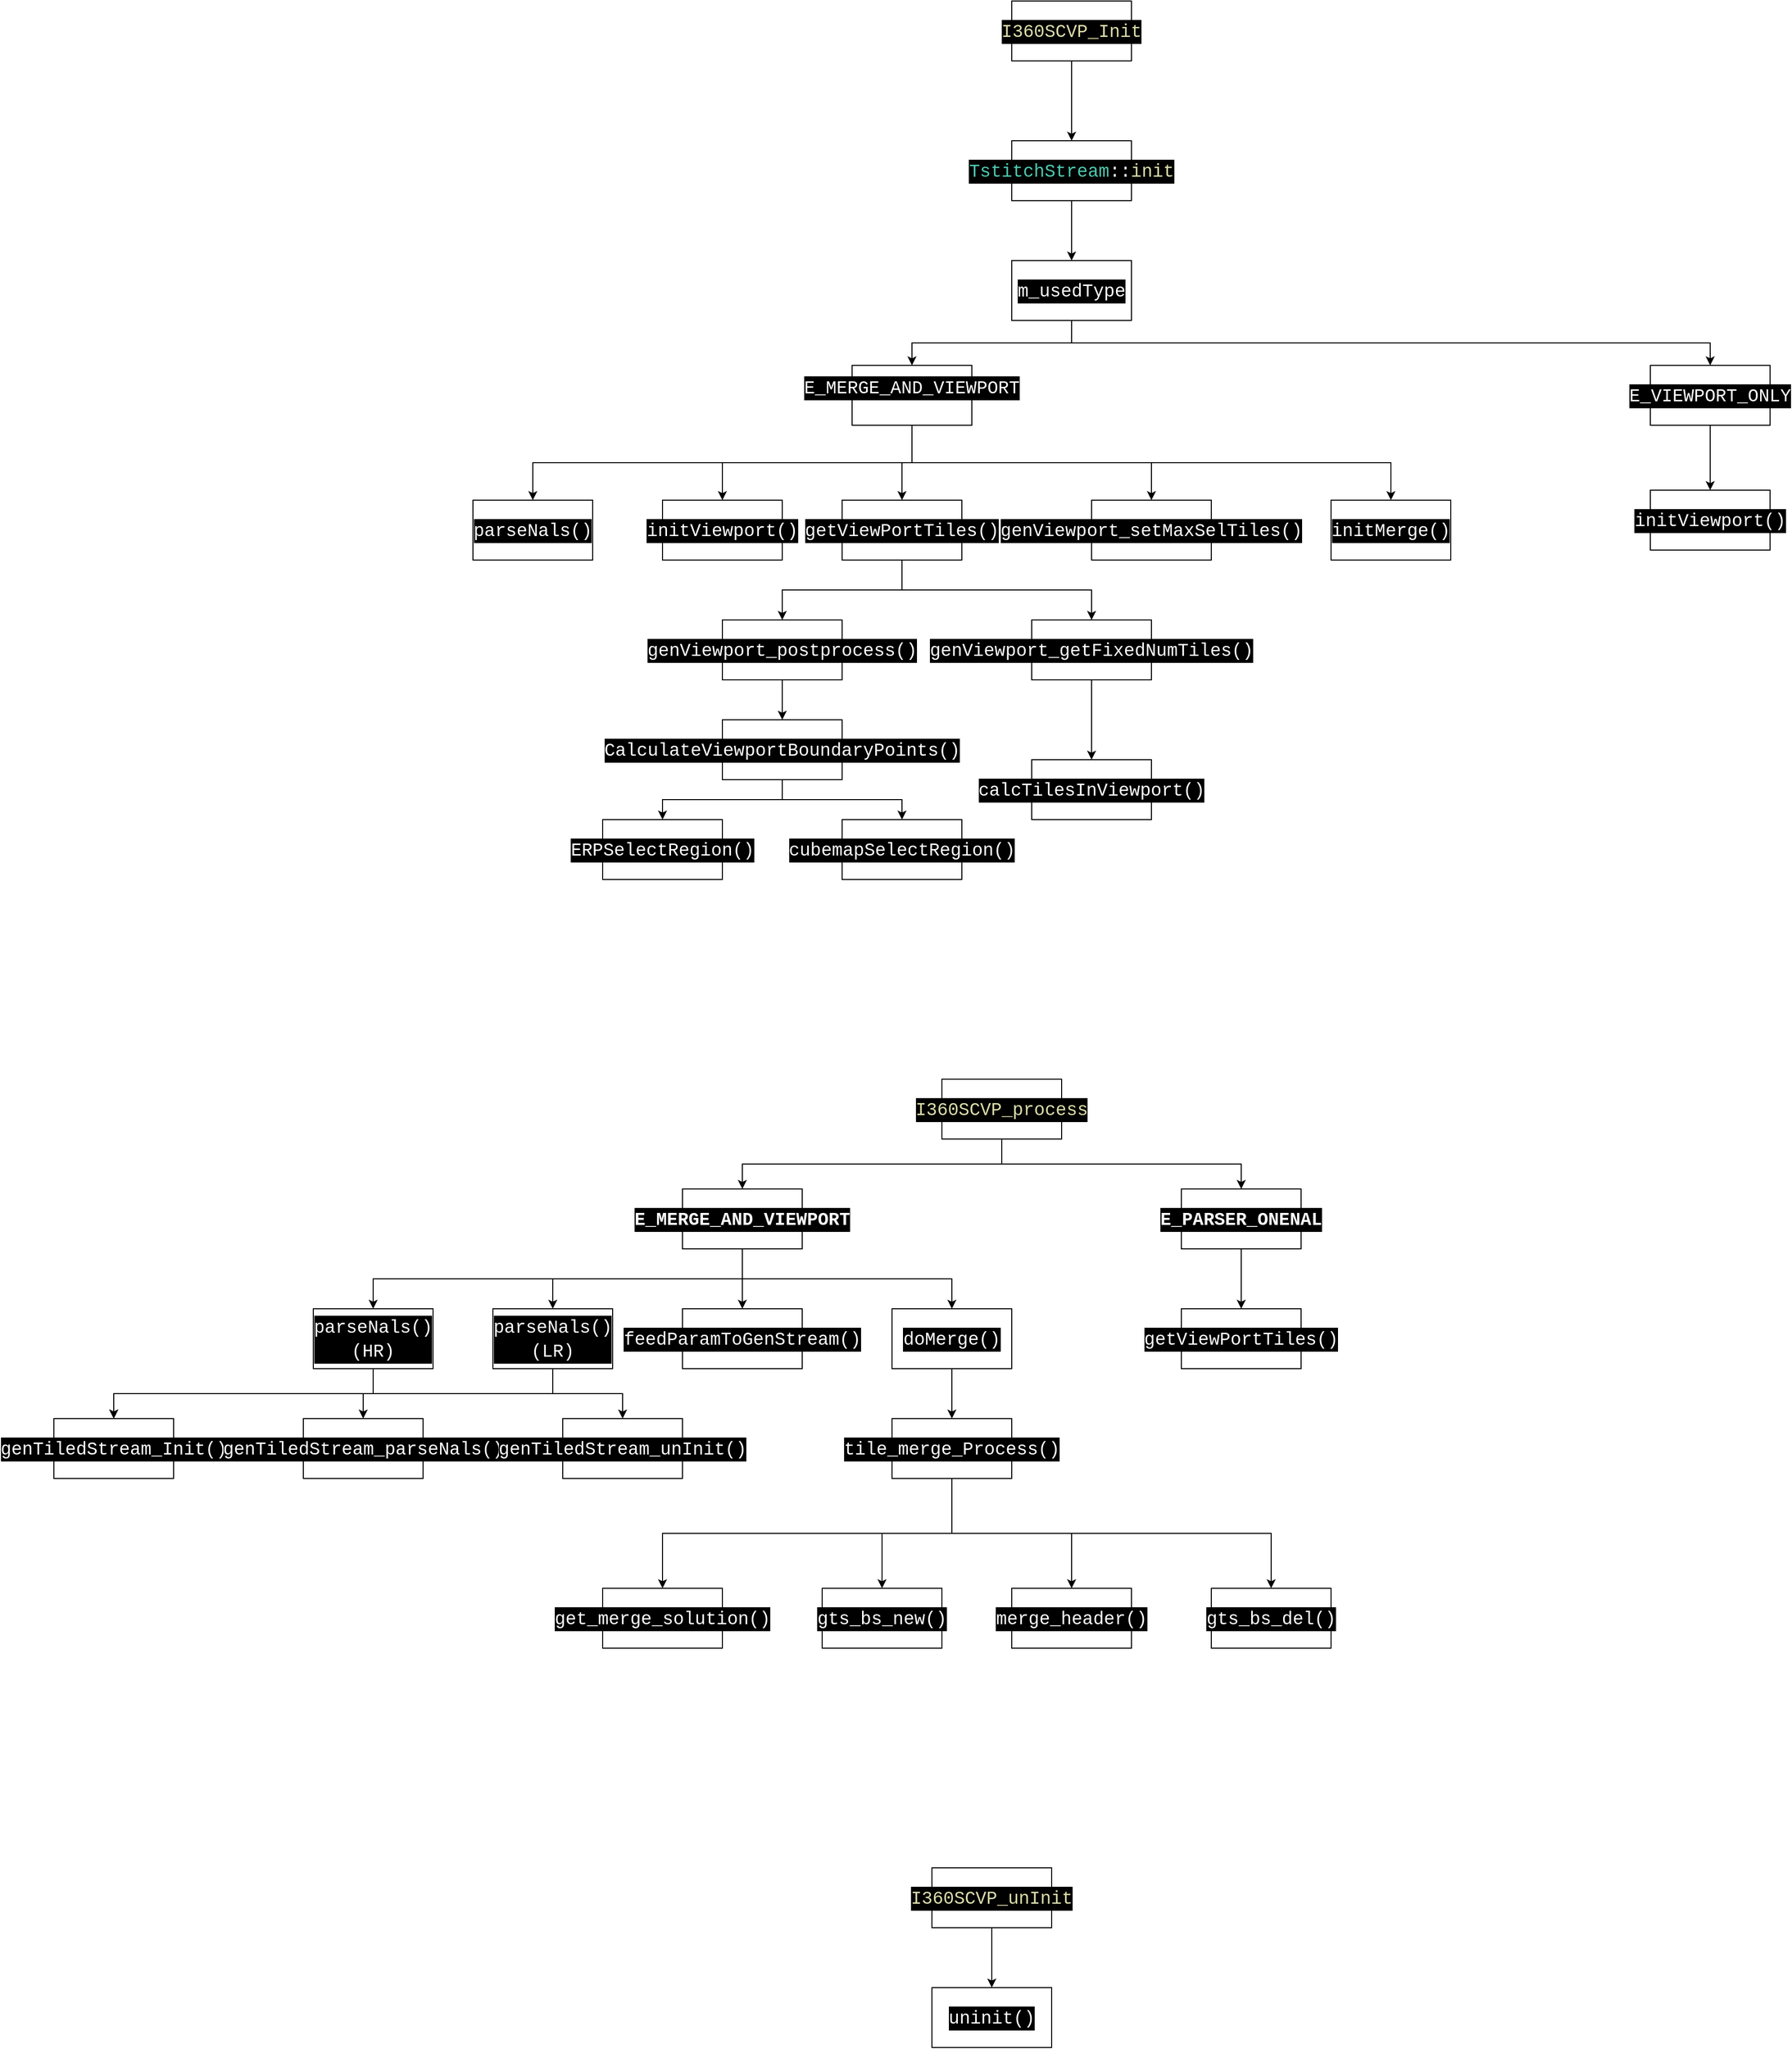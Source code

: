 <mxfile version="20.7.4" type="device"><diagram id="vbDYfOIeYsJHxFKvEE2J" name="第 1 页"><mxGraphModel dx="2448" dy="528" grid="1" gridSize="10" guides="1" tooltips="1" connect="1" arrows="1" fold="1" page="1" pageScale="1" pageWidth="1654" pageHeight="2336" math="0" shadow="0"><root><mxCell id="0"/><mxCell id="1" parent="0"/><mxCell id="y4A2nREXIqGEgpeqsClH-30" style="edgeStyle=orthogonalEdgeStyle;rounded=0;orthogonalLoop=1;jettySize=auto;html=1;entryX=0.5;entryY=0;entryDx=0;entryDy=0;" edge="1" parent="1" source="y4A2nREXIqGEgpeqsClH-1" target="y4A2nREXIqGEgpeqsClH-2"><mxGeometry relative="1" as="geometry"/></mxCell><mxCell id="y4A2nREXIqGEgpeqsClH-1" value="&lt;div style=&quot;color: rgb(255, 255, 255); background-color: rgb(0, 0, 0); font-family: Consolas, &amp;quot;Courier New&amp;quot;, monospace; font-size: 18px; line-height: 24px;&quot;&gt;&lt;span style=&quot;color: #dcdcaa;&quot;&gt;I360SCVP_Init&lt;/span&gt;&lt;/div&gt;" style="rounded=0;whiteSpace=wrap;html=1;" vertex="1" parent="1"><mxGeometry x="740" y="120" width="120" height="60" as="geometry"/></mxCell><mxCell id="y4A2nREXIqGEgpeqsClH-29" style="edgeStyle=orthogonalEdgeStyle;rounded=0;orthogonalLoop=1;jettySize=auto;html=1;" edge="1" parent="1" source="y4A2nREXIqGEgpeqsClH-2" target="y4A2nREXIqGEgpeqsClH-3"><mxGeometry relative="1" as="geometry"/></mxCell><mxCell id="y4A2nREXIqGEgpeqsClH-2" value="&lt;div style=&quot;color: rgb(255, 255, 255); background-color: rgb(0, 0, 0); font-family: Consolas, &amp;quot;Courier New&amp;quot;, monospace; font-size: 18px; line-height: 24px;&quot;&gt;&lt;span style=&quot;color: #4ec9b0;&quot;&gt;TstitchStream&lt;/span&gt;::&lt;span style=&quot;color: #dcdcaa;&quot;&gt;init&lt;/span&gt;&lt;/div&gt;" style="rounded=0;whiteSpace=wrap;html=1;" vertex="1" parent="1"><mxGeometry x="740" y="260" width="120" height="60" as="geometry"/></mxCell><mxCell id="y4A2nREXIqGEgpeqsClH-26" style="edgeStyle=orthogonalEdgeStyle;rounded=0;orthogonalLoop=1;jettySize=auto;html=1;entryX=0.5;entryY=0;entryDx=0;entryDy=0;exitX=0.5;exitY=1;exitDx=0;exitDy=0;" edge="1" parent="1" source="y4A2nREXIqGEgpeqsClH-3" target="y4A2nREXIqGEgpeqsClH-4"><mxGeometry relative="1" as="geometry"/></mxCell><mxCell id="y4A2nREXIqGEgpeqsClH-33" style="edgeStyle=orthogonalEdgeStyle;rounded=0;orthogonalLoop=1;jettySize=auto;html=1;entryX=0.5;entryY=0;entryDx=0;entryDy=0;exitX=0.5;exitY=1;exitDx=0;exitDy=0;" edge="1" parent="1" source="y4A2nREXIqGEgpeqsClH-3" target="y4A2nREXIqGEgpeqsClH-31"><mxGeometry relative="1" as="geometry"/></mxCell><mxCell id="y4A2nREXIqGEgpeqsClH-3" value="&lt;div style=&quot;color: rgb(255, 255, 255); background-color: rgb(0, 0, 0); font-family: Consolas, &amp;quot;Courier New&amp;quot;, monospace; font-size: 18px; line-height: 24px;&quot;&gt;m_usedType&lt;/div&gt;" style="rounded=0;whiteSpace=wrap;html=1;" vertex="1" parent="1"><mxGeometry x="740" y="380" width="120" height="60" as="geometry"/></mxCell><mxCell id="y4A2nREXIqGEgpeqsClH-22" style="edgeStyle=orthogonalEdgeStyle;rounded=0;orthogonalLoop=1;jettySize=auto;html=1;exitX=0.5;exitY=1;exitDx=0;exitDy=0;" edge="1" parent="1" source="y4A2nREXIqGEgpeqsClH-4" target="y4A2nREXIqGEgpeqsClH-5"><mxGeometry relative="1" as="geometry"/></mxCell><mxCell id="y4A2nREXIqGEgpeqsClH-24" style="edgeStyle=orthogonalEdgeStyle;rounded=0;orthogonalLoop=1;jettySize=auto;html=1;entryX=0.5;entryY=0;entryDx=0;entryDy=0;" edge="1" parent="1" source="y4A2nREXIqGEgpeqsClH-4" target="y4A2nREXIqGEgpeqsClH-7"><mxGeometry relative="1" as="geometry"/></mxCell><mxCell id="y4A2nREXIqGEgpeqsClH-25" style="edgeStyle=orthogonalEdgeStyle;rounded=0;orthogonalLoop=1;jettySize=auto;html=1;exitX=0.5;exitY=1;exitDx=0;exitDy=0;" edge="1" parent="1" source="y4A2nREXIqGEgpeqsClH-4" target="y4A2nREXIqGEgpeqsClH-6"><mxGeometry relative="1" as="geometry"/></mxCell><mxCell id="y4A2nREXIqGEgpeqsClH-27" style="edgeStyle=orthogonalEdgeStyle;rounded=0;orthogonalLoop=1;jettySize=auto;html=1;entryX=0.5;entryY=0;entryDx=0;entryDy=0;exitX=0.5;exitY=1;exitDx=0;exitDy=0;" edge="1" parent="1" source="y4A2nREXIqGEgpeqsClH-4" target="y4A2nREXIqGEgpeqsClH-8"><mxGeometry relative="1" as="geometry"/></mxCell><mxCell id="y4A2nREXIqGEgpeqsClH-28" style="edgeStyle=orthogonalEdgeStyle;rounded=0;orthogonalLoop=1;jettySize=auto;html=1;entryX=0.5;entryY=0;entryDx=0;entryDy=0;exitX=0.5;exitY=1;exitDx=0;exitDy=0;" edge="1" parent="1" source="y4A2nREXIqGEgpeqsClH-4" target="y4A2nREXIqGEgpeqsClH-9"><mxGeometry relative="1" as="geometry"/></mxCell><mxCell id="y4A2nREXIqGEgpeqsClH-4" value="&#10;&lt;div style=&quot;color: rgb(255, 255, 255); background-color: rgb(0, 0, 0); font-family: Consolas, &amp;quot;Courier New&amp;quot;, monospace; font-weight: normal; font-size: 18px; line-height: 24px;&quot;&gt;&lt;div&gt;&lt;span style=&quot;color: #ffffff;&quot;&gt;E_MERGE_AND_VIEWPORT&lt;/span&gt;&lt;/div&gt;&lt;/div&gt;&#10;&#10;" style="whiteSpace=wrap;html=1;" vertex="1" parent="1"><mxGeometry x="580" y="485" width="120" height="60" as="geometry"/></mxCell><mxCell id="y4A2nREXIqGEgpeqsClH-5" value="&lt;div style=&quot;color: rgb(255, 255, 255); background-color: rgb(0, 0, 0); font-family: Consolas, &amp;quot;Courier New&amp;quot;, monospace; font-size: 18px; line-height: 24px;&quot;&gt;parseNals()&lt;/div&gt;" style="whiteSpace=wrap;html=1;" vertex="1" parent="1"><mxGeometry x="200" y="620" width="120" height="60" as="geometry"/></mxCell><mxCell id="y4A2nREXIqGEgpeqsClH-6" value="&lt;div style=&quot;color: rgb(255, 255, 255); background-color: rgb(0, 0, 0); font-family: Consolas, &amp;quot;Courier New&amp;quot;, monospace; font-size: 18px; line-height: 24px;&quot;&gt;initViewport()&lt;/div&gt;" style="whiteSpace=wrap;html=1;" vertex="1" parent="1"><mxGeometry x="390" y="620" width="120" height="60" as="geometry"/></mxCell><mxCell id="y4A2nREXIqGEgpeqsClH-19" style="edgeStyle=orthogonalEdgeStyle;rounded=0;orthogonalLoop=1;jettySize=auto;html=1;entryX=0.5;entryY=0;entryDx=0;entryDy=0;" edge="1" parent="1" source="y4A2nREXIqGEgpeqsClH-7" target="y4A2nREXIqGEgpeqsClH-10"><mxGeometry relative="1" as="geometry"/></mxCell><mxCell id="y4A2nREXIqGEgpeqsClH-20" style="edgeStyle=orthogonalEdgeStyle;rounded=0;orthogonalLoop=1;jettySize=auto;html=1;entryX=0.5;entryY=0;entryDx=0;entryDy=0;exitX=0.5;exitY=1;exitDx=0;exitDy=0;" edge="1" parent="1" source="y4A2nREXIqGEgpeqsClH-7" target="y4A2nREXIqGEgpeqsClH-11"><mxGeometry relative="1" as="geometry"/></mxCell><mxCell id="y4A2nREXIqGEgpeqsClH-7" value="&lt;div style=&quot;color: rgb(255, 255, 255); background-color: rgb(0, 0, 0); font-family: Consolas, &amp;quot;Courier New&amp;quot;, monospace; font-size: 18px; line-height: 24px;&quot;&gt;getViewPortTiles()&lt;/div&gt;" style="whiteSpace=wrap;html=1;" vertex="1" parent="1"><mxGeometry x="570" y="620" width="120" height="60" as="geometry"/></mxCell><mxCell id="y4A2nREXIqGEgpeqsClH-8" value="&lt;div style=&quot;color: rgb(255, 255, 255); background-color: rgb(0, 0, 0); font-family: Consolas, &amp;quot;Courier New&amp;quot;, monospace; font-size: 18px; line-height: 24px;&quot;&gt;genViewport_setMaxSelTiles()&lt;/div&gt;" style="whiteSpace=wrap;html=1;" vertex="1" parent="1"><mxGeometry x="820" y="620" width="120" height="60" as="geometry"/></mxCell><mxCell id="y4A2nREXIqGEgpeqsClH-9" value="&lt;div style=&quot;color: rgb(255, 255, 255); background-color: rgb(0, 0, 0); font-family: Consolas, &amp;quot;Courier New&amp;quot;, monospace; font-size: 18px; line-height: 24px;&quot;&gt;initMerge()&lt;/div&gt;" style="whiteSpace=wrap;html=1;" vertex="1" parent="1"><mxGeometry x="1060" y="620" width="120" height="60" as="geometry"/></mxCell><mxCell id="y4A2nREXIqGEgpeqsClH-18" style="edgeStyle=orthogonalEdgeStyle;rounded=0;orthogonalLoop=1;jettySize=auto;html=1;entryX=0.5;entryY=0;entryDx=0;entryDy=0;" edge="1" parent="1" source="y4A2nREXIqGEgpeqsClH-10" target="y4A2nREXIqGEgpeqsClH-12"><mxGeometry relative="1" as="geometry"/></mxCell><mxCell id="y4A2nREXIqGEgpeqsClH-10" value="&lt;div style=&quot;color: rgb(255, 255, 255); background-color: rgb(0, 0, 0); font-family: Consolas, &amp;quot;Courier New&amp;quot;, monospace; font-size: 18px; line-height: 24px;&quot;&gt;genViewport_postprocess()&lt;/div&gt;" style="whiteSpace=wrap;html=1;" vertex="1" parent="1"><mxGeometry x="450" y="740" width="120" height="60" as="geometry"/></mxCell><mxCell id="y4A2nREXIqGEgpeqsClH-21" style="edgeStyle=orthogonalEdgeStyle;rounded=0;orthogonalLoop=1;jettySize=auto;html=1;exitX=0.5;exitY=1;exitDx=0;exitDy=0;" edge="1" parent="1" source="y4A2nREXIqGEgpeqsClH-11" target="y4A2nREXIqGEgpeqsClH-15"><mxGeometry relative="1" as="geometry"/></mxCell><mxCell id="y4A2nREXIqGEgpeqsClH-11" value="&lt;div style=&quot;color: rgb(255, 255, 255); background-color: rgb(0, 0, 0); font-family: Consolas, &amp;quot;Courier New&amp;quot;, monospace; font-size: 18px; line-height: 24px;&quot;&gt;genViewport_getFixedNumTiles()&lt;/div&gt;" style="whiteSpace=wrap;html=1;" vertex="1" parent="1"><mxGeometry x="760" y="740" width="120" height="60" as="geometry"/></mxCell><mxCell id="y4A2nREXIqGEgpeqsClH-16" style="edgeStyle=orthogonalEdgeStyle;rounded=0;orthogonalLoop=1;jettySize=auto;html=1;entryX=0.5;entryY=0;entryDx=0;entryDy=0;" edge="1" parent="1" source="y4A2nREXIqGEgpeqsClH-12" target="y4A2nREXIqGEgpeqsClH-13"><mxGeometry relative="1" as="geometry"/></mxCell><mxCell id="y4A2nREXIqGEgpeqsClH-17" style="edgeStyle=orthogonalEdgeStyle;rounded=0;orthogonalLoop=1;jettySize=auto;html=1;" edge="1" parent="1" source="y4A2nREXIqGEgpeqsClH-12" target="y4A2nREXIqGEgpeqsClH-14"><mxGeometry relative="1" as="geometry"/></mxCell><mxCell id="y4A2nREXIqGEgpeqsClH-12" value="&lt;div style=&quot;color: rgb(255, 255, 255); background-color: rgb(0, 0, 0); font-family: Consolas, &amp;quot;Courier New&amp;quot;, monospace; font-size: 18px; line-height: 24px;&quot;&gt;CalculateViewportBoundaryPoints()&lt;/div&gt;" style="whiteSpace=wrap;html=1;" vertex="1" parent="1"><mxGeometry x="450" y="840" width="120" height="60" as="geometry"/></mxCell><mxCell id="y4A2nREXIqGEgpeqsClH-13" value="&lt;div style=&quot;color: rgb(255, 255, 255); background-color: rgb(0, 0, 0); font-family: Consolas, &amp;quot;Courier New&amp;quot;, monospace; font-size: 18px; line-height: 24px;&quot;&gt;ERPSelectRegion()&lt;/div&gt;" style="whiteSpace=wrap;html=1;" vertex="1" parent="1"><mxGeometry x="330" y="940" width="120" height="60" as="geometry"/></mxCell><mxCell id="y4A2nREXIqGEgpeqsClH-14" value="&lt;div style=&quot;color: rgb(255, 255, 255); background-color: rgb(0, 0, 0); font-family: Consolas, &amp;quot;Courier New&amp;quot;, monospace; font-size: 18px; line-height: 24px;&quot;&gt;cubemapSelectRegion()&lt;/div&gt;" style="whiteSpace=wrap;html=1;" vertex="1" parent="1"><mxGeometry x="570" y="940" width="120" height="60" as="geometry"/></mxCell><mxCell id="y4A2nREXIqGEgpeqsClH-15" value="&lt;div style=&quot;color: rgb(255, 255, 255); background-color: rgb(0, 0, 0); font-family: Consolas, &amp;quot;Courier New&amp;quot;, monospace; font-size: 18px; line-height: 24px;&quot;&gt;calcTilesInViewport()&lt;/div&gt;" style="whiteSpace=wrap;html=1;" vertex="1" parent="1"><mxGeometry x="760" y="880" width="120" height="60" as="geometry"/></mxCell><mxCell id="y4A2nREXIqGEgpeqsClH-34" style="edgeStyle=orthogonalEdgeStyle;rounded=0;orthogonalLoop=1;jettySize=auto;html=1;exitX=0.5;exitY=1;exitDx=0;exitDy=0;" edge="1" parent="1" source="y4A2nREXIqGEgpeqsClH-31" target="y4A2nREXIqGEgpeqsClH-32"><mxGeometry relative="1" as="geometry"/></mxCell><mxCell id="y4A2nREXIqGEgpeqsClH-31" value="&lt;div style=&quot;color: rgb(255, 255, 255); background-color: rgb(0, 0, 0); font-family: Consolas, &amp;quot;Courier New&amp;quot;, monospace; font-size: 18px; line-height: 24px;&quot;&gt;E_VIEWPORT_ONLY&lt;/div&gt;" style="whiteSpace=wrap;html=1;" vertex="1" parent="1"><mxGeometry x="1380" y="485" width="120" height="60" as="geometry"/></mxCell><mxCell id="y4A2nREXIqGEgpeqsClH-32" value="&lt;div style=&quot;color: rgb(255, 255, 255); background-color: rgb(0, 0, 0); font-family: Consolas, &amp;quot;Courier New&amp;quot;, monospace; font-size: 18px; line-height: 24px;&quot;&gt;initViewport()&lt;/div&gt;" style="whiteSpace=wrap;html=1;" vertex="1" parent="1"><mxGeometry x="1380" y="610" width="120" height="60" as="geometry"/></mxCell><mxCell id="y4A2nREXIqGEgpeqsClH-50" style="edgeStyle=orthogonalEdgeStyle;rounded=0;orthogonalLoop=1;jettySize=auto;html=1;exitX=0.5;exitY=1;exitDx=0;exitDy=0;" edge="1" parent="1" source="y4A2nREXIqGEgpeqsClH-36" target="y4A2nREXIqGEgpeqsClH-37"><mxGeometry relative="1" as="geometry"/></mxCell><mxCell id="y4A2nREXIqGEgpeqsClH-67" style="edgeStyle=orthogonalEdgeStyle;rounded=0;orthogonalLoop=1;jettySize=auto;html=1;exitX=0.5;exitY=1;exitDx=0;exitDy=0;" edge="1" parent="1" source="y4A2nREXIqGEgpeqsClH-36" target="y4A2nREXIqGEgpeqsClH-66"><mxGeometry relative="1" as="geometry"/></mxCell><mxCell id="y4A2nREXIqGEgpeqsClH-36" value="&lt;div style=&quot;color: rgb(255, 255, 255); background-color: rgb(0, 0, 0); font-family: Consolas, &amp;quot;Courier New&amp;quot;, monospace; font-size: 18px; line-height: 24px;&quot;&gt;&lt;span style=&quot;color: #dcdcaa;&quot;&gt;I360SCVP_process&lt;/span&gt;&lt;/div&gt;" style="whiteSpace=wrap;html=1;" vertex="1" parent="1"><mxGeometry x="670" y="1200" width="120" height="60" as="geometry"/></mxCell><mxCell id="y4A2nREXIqGEgpeqsClH-51" style="edgeStyle=orthogonalEdgeStyle;rounded=0;orthogonalLoop=1;jettySize=auto;html=1;exitX=0.5;exitY=1;exitDx=0;exitDy=0;" edge="1" parent="1" source="y4A2nREXIqGEgpeqsClH-37" target="y4A2nREXIqGEgpeqsClH-38"><mxGeometry relative="1" as="geometry"/></mxCell><mxCell id="y4A2nREXIqGEgpeqsClH-52" style="edgeStyle=orthogonalEdgeStyle;rounded=0;orthogonalLoop=1;jettySize=auto;html=1;exitX=0.5;exitY=1;exitDx=0;exitDy=0;" edge="1" parent="1" source="y4A2nREXIqGEgpeqsClH-37" target="y4A2nREXIqGEgpeqsClH-39"><mxGeometry relative="1" as="geometry"/></mxCell><mxCell id="y4A2nREXIqGEgpeqsClH-53" style="edgeStyle=orthogonalEdgeStyle;rounded=0;orthogonalLoop=1;jettySize=auto;html=1;entryX=0.5;entryY=0;entryDx=0;entryDy=0;" edge="1" parent="1" source="y4A2nREXIqGEgpeqsClH-37" target="y4A2nREXIqGEgpeqsClH-43"><mxGeometry relative="1" as="geometry"/></mxCell><mxCell id="y4A2nREXIqGEgpeqsClH-55" style="edgeStyle=orthogonalEdgeStyle;rounded=0;orthogonalLoop=1;jettySize=auto;html=1;exitX=0.5;exitY=1;exitDx=0;exitDy=0;" edge="1" parent="1" source="y4A2nREXIqGEgpeqsClH-37" target="y4A2nREXIqGEgpeqsClH-44"><mxGeometry relative="1" as="geometry"/></mxCell><mxCell id="y4A2nREXIqGEgpeqsClH-37" value="&lt;div style=&quot;color: rgb(255, 255, 255); background-color: rgb(0, 0, 0); font-family: Consolas, &amp;quot;Courier New&amp;quot;, monospace; font-size: 18px; line-height: 24px;&quot;&gt;&lt;span style=&quot;font-weight: bold;&quot;&gt;E_MERGE_AND_VIEWPORT&lt;/span&gt;&lt;/div&gt;" style="whiteSpace=wrap;html=1;" vertex="1" parent="1"><mxGeometry x="410" y="1310" width="120" height="60" as="geometry"/></mxCell><mxCell id="y4A2nREXIqGEgpeqsClH-56" style="edgeStyle=orthogonalEdgeStyle;rounded=0;orthogonalLoop=1;jettySize=auto;html=1;exitX=0.5;exitY=1;exitDx=0;exitDy=0;" edge="1" parent="1" source="y4A2nREXIqGEgpeqsClH-38" target="y4A2nREXIqGEgpeqsClH-40"><mxGeometry relative="1" as="geometry"/></mxCell><mxCell id="y4A2nREXIqGEgpeqsClH-57" style="edgeStyle=orthogonalEdgeStyle;rounded=0;orthogonalLoop=1;jettySize=auto;html=1;" edge="1" parent="1" source="y4A2nREXIqGEgpeqsClH-38" target="y4A2nREXIqGEgpeqsClH-41"><mxGeometry relative="1" as="geometry"/></mxCell><mxCell id="y4A2nREXIqGEgpeqsClH-58" style="edgeStyle=orthogonalEdgeStyle;rounded=0;orthogonalLoop=1;jettySize=auto;html=1;exitX=0.5;exitY=1;exitDx=0;exitDy=0;" edge="1" parent="1" source="y4A2nREXIqGEgpeqsClH-38" target="y4A2nREXIqGEgpeqsClH-42"><mxGeometry relative="1" as="geometry"/></mxCell><mxCell id="y4A2nREXIqGEgpeqsClH-38" value="&lt;div style=&quot;color: rgb(255, 255, 255); background-color: rgb(0, 0, 0); font-family: Consolas, &amp;quot;Courier New&amp;quot;, monospace; font-size: 18px; line-height: 24px;&quot;&gt;parseNals()&lt;/div&gt;&lt;div style=&quot;color: rgb(255, 255, 255); background-color: rgb(0, 0, 0); font-family: Consolas, &amp;quot;Courier New&amp;quot;, monospace; font-size: 18px; line-height: 24px;&quot;&gt;(HR)&lt;/div&gt;" style="whiteSpace=wrap;html=1;" vertex="1" parent="1"><mxGeometry x="40" y="1430" width="120" height="60" as="geometry"/></mxCell><mxCell id="y4A2nREXIqGEgpeqsClH-59" style="edgeStyle=orthogonalEdgeStyle;rounded=0;orthogonalLoop=1;jettySize=auto;html=1;exitX=0.5;exitY=1;exitDx=0;exitDy=0;" edge="1" parent="1" source="y4A2nREXIqGEgpeqsClH-39" target="y4A2nREXIqGEgpeqsClH-40"><mxGeometry relative="1" as="geometry"/></mxCell><mxCell id="y4A2nREXIqGEgpeqsClH-39" value="&lt;div style=&quot;color: rgb(255, 255, 255); background-color: rgb(0, 0, 0); font-family: Consolas, &amp;quot;Courier New&amp;quot;, monospace; font-size: 18px; line-height: 24px;&quot;&gt;parseNals()&lt;/div&gt;&lt;div style=&quot;color: rgb(255, 255, 255); background-color: rgb(0, 0, 0); font-family: Consolas, &amp;quot;Courier New&amp;quot;, monospace; font-size: 18px; line-height: 24px;&quot;&gt;(LR)&lt;/div&gt;" style="whiteSpace=wrap;html=1;" vertex="1" parent="1"><mxGeometry x="220" y="1430" width="120" height="60" as="geometry"/></mxCell><mxCell id="y4A2nREXIqGEgpeqsClH-40" value="&lt;div style=&quot;color: rgb(255, 255, 255); background-color: rgb(0, 0, 0); font-family: Consolas, &amp;quot;Courier New&amp;quot;, monospace; font-size: 18px; line-height: 24px;&quot;&gt;genTiledStream_Init()&lt;/div&gt;" style="whiteSpace=wrap;html=1;" vertex="1" parent="1"><mxGeometry x="-220" y="1540" width="120" height="60" as="geometry"/></mxCell><mxCell id="y4A2nREXIqGEgpeqsClH-41" value="&lt;div style=&quot;color: rgb(255, 255, 255); background-color: rgb(0, 0, 0); font-family: Consolas, &amp;quot;Courier New&amp;quot;, monospace; font-size: 18px; line-height: 24px;&quot;&gt;genTiledStream_parseNals()&lt;/div&gt;" style="whiteSpace=wrap;html=1;" vertex="1" parent="1"><mxGeometry x="30" y="1540" width="120" height="60" as="geometry"/></mxCell><mxCell id="y4A2nREXIqGEgpeqsClH-42" value="&lt;div style=&quot;color: rgb(255, 255, 255); background-color: rgb(0, 0, 0); font-family: Consolas, &amp;quot;Courier New&amp;quot;, monospace; font-size: 18px; line-height: 24px;&quot;&gt;genTiledStream_unInit()&lt;/div&gt;" style="whiteSpace=wrap;html=1;" vertex="1" parent="1"><mxGeometry x="290" y="1540" width="120" height="60" as="geometry"/></mxCell><mxCell id="y4A2nREXIqGEgpeqsClH-43" value="&lt;div style=&quot;color: rgb(255, 255, 255); background-color: rgb(0, 0, 0); font-family: Consolas, &amp;quot;Courier New&amp;quot;, monospace; font-size: 18px; line-height: 24px;&quot;&gt;feedParamToGenStream()&lt;/div&gt;" style="whiteSpace=wrap;html=1;" vertex="1" parent="1"><mxGeometry x="410" y="1430" width="120" height="60" as="geometry"/></mxCell><mxCell id="y4A2nREXIqGEgpeqsClH-60" style="edgeStyle=orthogonalEdgeStyle;rounded=0;orthogonalLoop=1;jettySize=auto;html=1;entryX=0.5;entryY=0;entryDx=0;entryDy=0;" edge="1" parent="1" source="y4A2nREXIqGEgpeqsClH-44" target="y4A2nREXIqGEgpeqsClH-45"><mxGeometry relative="1" as="geometry"/></mxCell><mxCell id="y4A2nREXIqGEgpeqsClH-44" value="&lt;div style=&quot;color: rgb(255, 255, 255); background-color: rgb(0, 0, 0); font-family: Consolas, &amp;quot;Courier New&amp;quot;, monospace; font-size: 18px; line-height: 24px;&quot;&gt;doMerge()&lt;/div&gt;" style="whiteSpace=wrap;html=1;" vertex="1" parent="1"><mxGeometry x="620" y="1430" width="120" height="60" as="geometry"/></mxCell><mxCell id="y4A2nREXIqGEgpeqsClH-61" style="edgeStyle=orthogonalEdgeStyle;rounded=0;orthogonalLoop=1;jettySize=auto;html=1;exitX=0.5;exitY=1;exitDx=0;exitDy=0;" edge="1" parent="1" source="y4A2nREXIqGEgpeqsClH-45" target="y4A2nREXIqGEgpeqsClH-46"><mxGeometry relative="1" as="geometry"/></mxCell><mxCell id="y4A2nREXIqGEgpeqsClH-62" style="edgeStyle=orthogonalEdgeStyle;rounded=0;orthogonalLoop=1;jettySize=auto;html=1;" edge="1" parent="1" source="y4A2nREXIqGEgpeqsClH-45" target="y4A2nREXIqGEgpeqsClH-47"><mxGeometry relative="1" as="geometry"/></mxCell><mxCell id="y4A2nREXIqGEgpeqsClH-63" style="edgeStyle=orthogonalEdgeStyle;rounded=0;orthogonalLoop=1;jettySize=auto;html=1;" edge="1" parent="1" source="y4A2nREXIqGEgpeqsClH-45" target="y4A2nREXIqGEgpeqsClH-48"><mxGeometry relative="1" as="geometry"/></mxCell><mxCell id="y4A2nREXIqGEgpeqsClH-64" style="edgeStyle=orthogonalEdgeStyle;rounded=0;orthogonalLoop=1;jettySize=auto;html=1;exitX=0.5;exitY=1;exitDx=0;exitDy=0;" edge="1" parent="1" source="y4A2nREXIqGEgpeqsClH-45" target="y4A2nREXIqGEgpeqsClH-49"><mxGeometry relative="1" as="geometry"/></mxCell><mxCell id="y4A2nREXIqGEgpeqsClH-45" value="&lt;div style=&quot;color: rgb(255, 255, 255); background-color: rgb(0, 0, 0); font-family: Consolas, &amp;quot;Courier New&amp;quot;, monospace; font-size: 18px; line-height: 24px;&quot;&gt;tile_merge_Process()&lt;/div&gt;" style="whiteSpace=wrap;html=1;" vertex="1" parent="1"><mxGeometry x="620" y="1540" width="120" height="60" as="geometry"/></mxCell><mxCell id="y4A2nREXIqGEgpeqsClH-46" value="&lt;div style=&quot;color: rgb(255, 255, 255); background-color: rgb(0, 0, 0); font-family: Consolas, &amp;quot;Courier New&amp;quot;, monospace; font-size: 18px; line-height: 24px;&quot;&gt;get_merge_solution()&lt;/div&gt;" style="whiteSpace=wrap;html=1;" vertex="1" parent="1"><mxGeometry x="330" y="1710" width="120" height="60" as="geometry"/></mxCell><mxCell id="y4A2nREXIqGEgpeqsClH-47" value="&lt;div style=&quot;color: rgb(255, 255, 255); background-color: rgb(0, 0, 0); font-family: Consolas, &amp;quot;Courier New&amp;quot;, monospace; font-size: 18px; line-height: 24px;&quot;&gt;gts_bs_new()&lt;/div&gt;" style="whiteSpace=wrap;html=1;" vertex="1" parent="1"><mxGeometry x="550" y="1710" width="120" height="60" as="geometry"/></mxCell><mxCell id="y4A2nREXIqGEgpeqsClH-48" value="&lt;div style=&quot;color: rgb(255, 255, 255); background-color: rgb(0, 0, 0); font-family: Consolas, &amp;quot;Courier New&amp;quot;, monospace; font-size: 18px; line-height: 24px;&quot;&gt;merge_header()&lt;/div&gt;" style="whiteSpace=wrap;html=1;" vertex="1" parent="1"><mxGeometry x="740" y="1710" width="120" height="60" as="geometry"/></mxCell><mxCell id="y4A2nREXIqGEgpeqsClH-49" value="&lt;div style=&quot;color: rgb(255, 255, 255); background-color: rgb(0, 0, 0); font-family: Consolas, &amp;quot;Courier New&amp;quot;, monospace; font-size: 18px; line-height: 24px;&quot;&gt;gts_bs_del()&lt;/div&gt;" style="whiteSpace=wrap;html=1;" vertex="1" parent="1"><mxGeometry x="940" y="1710" width="120" height="60" as="geometry"/></mxCell><mxCell id="y4A2nREXIqGEgpeqsClH-65" value="&lt;div style=&quot;color: rgb(255, 255, 255); background-color: rgb(0, 0, 0); font-family: Consolas, &amp;quot;Courier New&amp;quot;, monospace; font-size: 18px; line-height: 24px;&quot;&gt;&lt;div style=&quot;line-height: 24px;&quot;&gt;getViewPortTiles()&lt;/div&gt;&lt;/div&gt;" style="whiteSpace=wrap;html=1;" vertex="1" parent="1"><mxGeometry x="910" y="1430" width="120" height="60" as="geometry"/></mxCell><mxCell id="y4A2nREXIqGEgpeqsClH-68" style="edgeStyle=orthogonalEdgeStyle;rounded=0;orthogonalLoop=1;jettySize=auto;html=1;" edge="1" parent="1" source="y4A2nREXIqGEgpeqsClH-66" target="y4A2nREXIqGEgpeqsClH-65"><mxGeometry relative="1" as="geometry"/></mxCell><mxCell id="y4A2nREXIqGEgpeqsClH-66" value="&lt;div style=&quot;color: rgb(255, 255, 255); background-color: rgb(0, 0, 0); font-family: Consolas, &amp;quot;Courier New&amp;quot;, monospace; font-size: 18px; line-height: 24px;&quot;&gt;&lt;span style=&quot;font-weight: bold;&quot;&gt;E_PARSER_ONENAL&lt;/span&gt;&lt;/div&gt;" style="whiteSpace=wrap;html=1;" vertex="1" parent="1"><mxGeometry x="910" y="1310" width="120" height="60" as="geometry"/></mxCell><mxCell id="y4A2nREXIqGEgpeqsClH-71" style="edgeStyle=orthogonalEdgeStyle;rounded=0;orthogonalLoop=1;jettySize=auto;html=1;exitX=0.5;exitY=1;exitDx=0;exitDy=0;entryX=0.5;entryY=0;entryDx=0;entryDy=0;" edge="1" parent="1" source="y4A2nREXIqGEgpeqsClH-69" target="y4A2nREXIqGEgpeqsClH-70"><mxGeometry relative="1" as="geometry"/></mxCell><mxCell id="y4A2nREXIqGEgpeqsClH-69" value="&lt;div style=&quot;color: rgb(255, 255, 255); background-color: rgb(0, 0, 0); font-family: Consolas, &amp;quot;Courier New&amp;quot;, monospace; font-size: 18px; line-height: 24px;&quot;&gt;&lt;span style=&quot;color: #dcdcaa;&quot;&gt;I360SCVP_unInit&lt;/span&gt;&lt;/div&gt;" style="whiteSpace=wrap;html=1;" vertex="1" parent="1"><mxGeometry x="660" y="1990" width="120" height="60" as="geometry"/></mxCell><mxCell id="y4A2nREXIqGEgpeqsClH-70" value="&lt;div style=&quot;color: rgb(255, 255, 255); background-color: rgb(0, 0, 0); font-family: Consolas, &amp;quot;Courier New&amp;quot;, monospace; font-size: 18px; line-height: 24px;&quot;&gt;uninit()&lt;/div&gt;" style="whiteSpace=wrap;html=1;" vertex="1" parent="1"><mxGeometry x="660" y="2110" width="120" height="60" as="geometry"/></mxCell></root></mxGraphModel></diagram></mxfile>